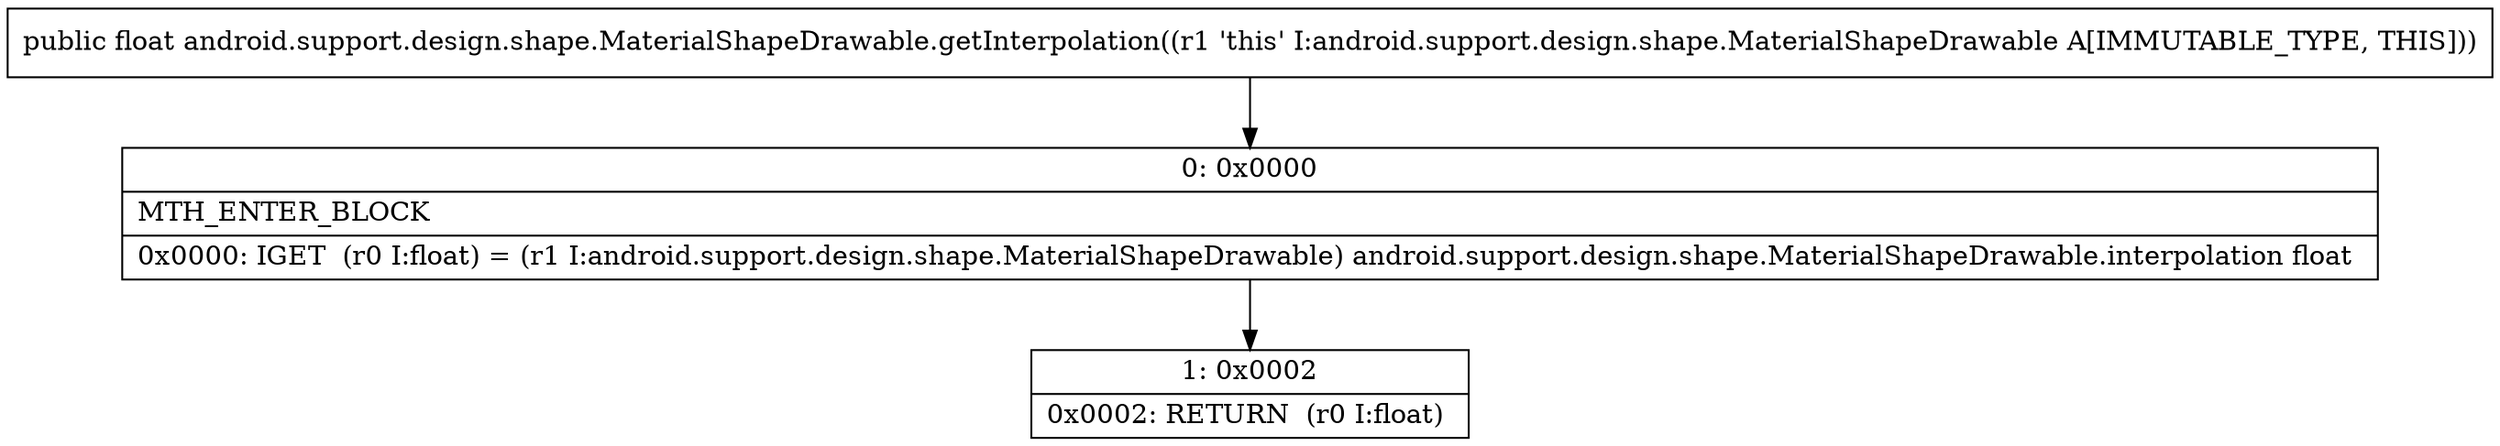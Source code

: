 digraph "CFG forandroid.support.design.shape.MaterialShapeDrawable.getInterpolation()F" {
Node_0 [shape=record,label="{0\:\ 0x0000|MTH_ENTER_BLOCK\l|0x0000: IGET  (r0 I:float) = (r1 I:android.support.design.shape.MaterialShapeDrawable) android.support.design.shape.MaterialShapeDrawable.interpolation float \l}"];
Node_1 [shape=record,label="{1\:\ 0x0002|0x0002: RETURN  (r0 I:float) \l}"];
MethodNode[shape=record,label="{public float android.support.design.shape.MaterialShapeDrawable.getInterpolation((r1 'this' I:android.support.design.shape.MaterialShapeDrawable A[IMMUTABLE_TYPE, THIS])) }"];
MethodNode -> Node_0;
Node_0 -> Node_1;
}

